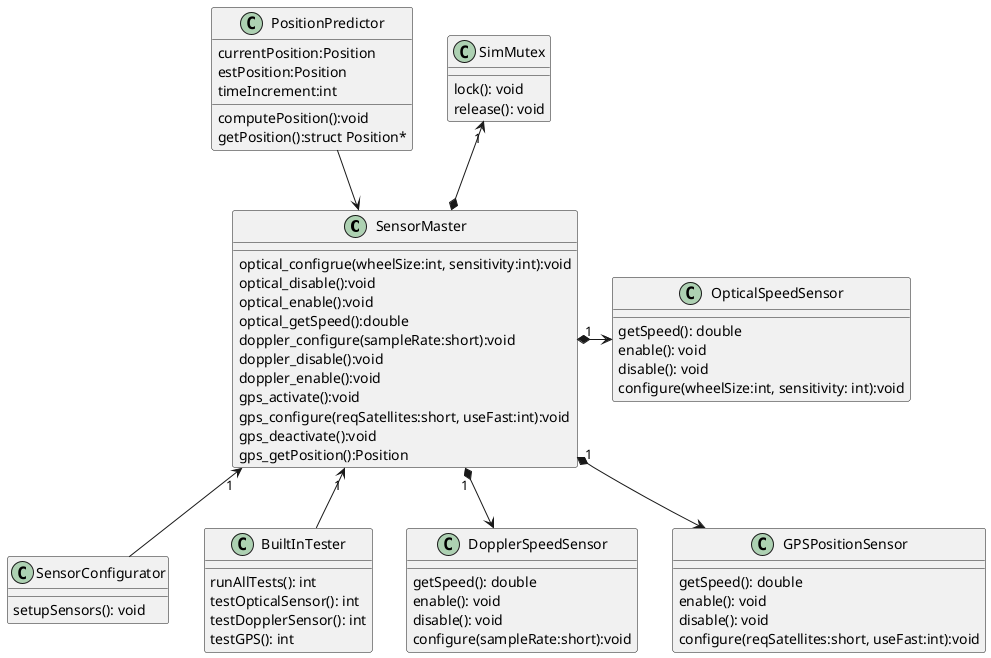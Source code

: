 @startuml An example for simultaneous locking

class SensorMaster{
    optical_configrue(wheelSize:int, sensitivity:int):void
    optical_disable():void
    optical_enable():void
    optical_getSpeed():double
    doppler_configure(sampleRate:short):void
    doppler_disable():void
    doppler_enable():void
    gps_activate():void
    gps_configure(reqSatellites:short, useFast:int):void
    gps_deactivate():void
    gps_getPosition():Position
}

class PositionPredictor{
    currentPosition:Position
    estPosition:Position
    timeIncrement:int
    computePosition():void
    getPosition():struct Position*
}

class SimMutex{
    lock(): void
    release(): void
}

class SensorConfigurator{
    setupSensors(): void
}

class BuiltInTester{
    runAllTests(): int
    testOpticalSensor(): int
    testDopplerSensor(): int
    testGPS(): int
}
class OpticalSpeedSensor{
    getSpeed(): double
    enable(): void
    disable(): void
    configure(wheelSize:int, sensitivity: int):void
}
class DopplerSpeedSensor{
    getSpeed(): double
    enable(): void
    disable(): void
    configure(sampleRate:short):void
}
class GPSPositionSensor{
    getSpeed(): double
    enable(): void
    disable(): void
    configure(reqSatellites:short, useFast:int):void
}

PositionPredictor --> SensorMaster
SimMutex "1" <--* SensorMaster
SensorMaster "1" *-right-> OpticalSpeedSensor
SensorMaster "1" *--> DopplerSpeedSensor
SensorMaster "1" *--> GPSPositionSensor
SensorMaster "1" <-- BuiltInTester
SensorMaster "1" <-- SensorConfigurator
@enduml